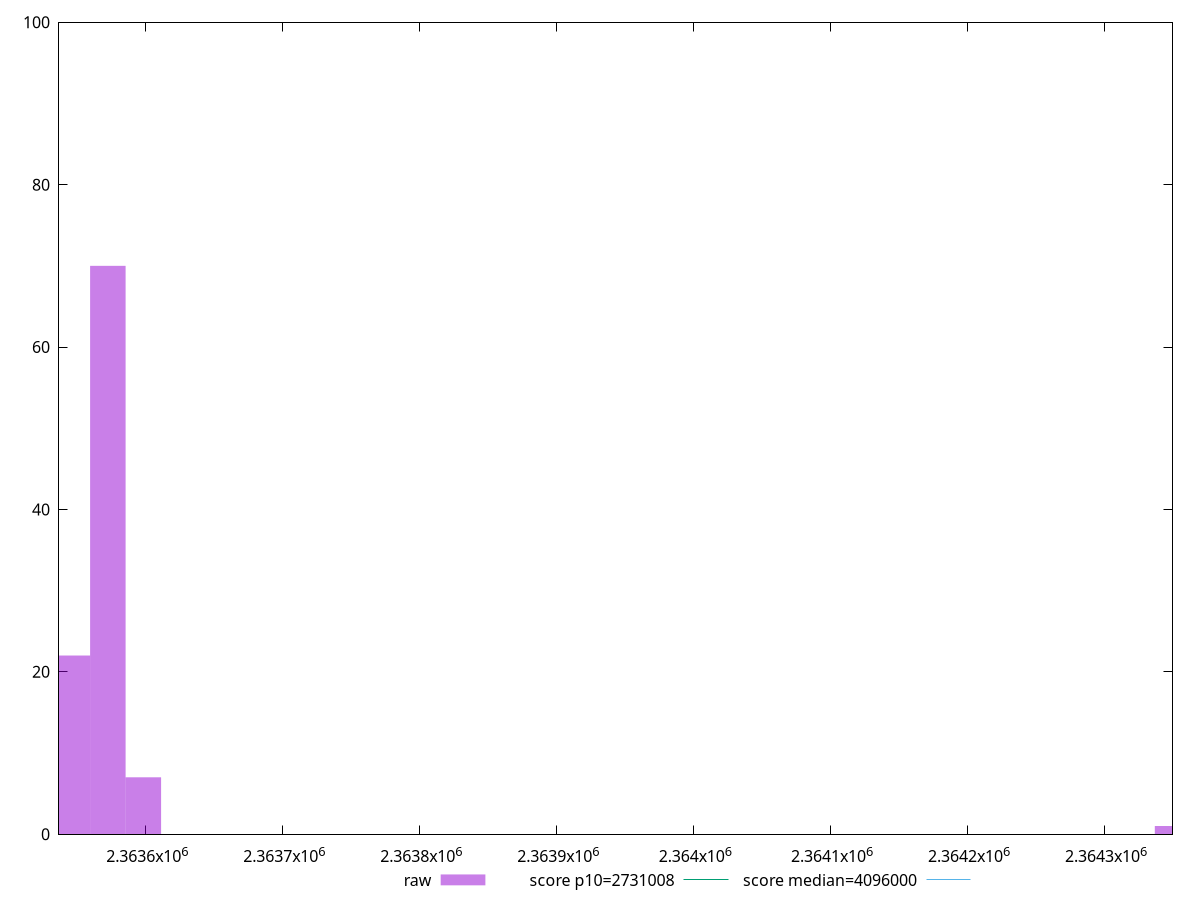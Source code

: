 reset

$raw <<EOF
2363572.6649102587 70
2363546.7522370117 22
2363598.5775835062 7
2364350.045107679 1
EOF

set key outside below
set boxwidth 25.912673247346966
set xrange [2363537:2364350]
set yrange [0:100]
set trange [0:100]
set style fill transparent solid 0.5 noborder

set parametric
set terminal svg size 640, 490 enhanced background rgb 'white'
set output "reprap/total-byte-weight/samples/pages+cached+noexternal+nomedia+nocss/raw/histogram.svg"

plot $raw title "raw" with boxes, \
     2731008,t title "score p10=2731008", \
     4096000,t title "score median=4096000"

reset
